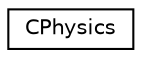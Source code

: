 digraph G
{
  edge [fontname="Helvetica",fontsize="10",labelfontname="Helvetica",labelfontsize="10"];
  node [fontname="Helvetica",fontsize="10",shape=record];
  rankdir="LR";
  Node1 [label="CPhysics",height=0.2,width=0.4,color="black", fillcolor="white", style="filled",URL="$class_c_physics.html"];
}
